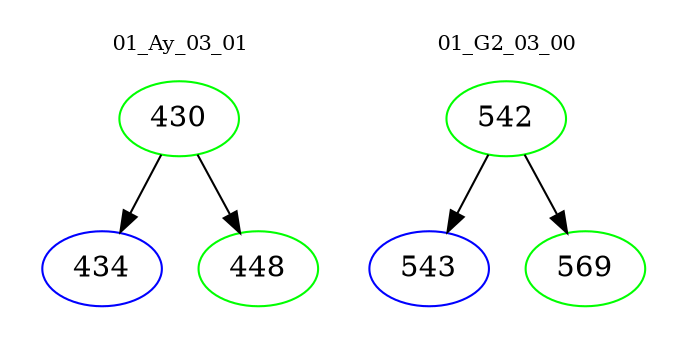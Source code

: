 digraph{
subgraph cluster_0 {
color = white
label = "01_Ay_03_01";
fontsize=10;
T0_430 [label="430", color="green"]
T0_430 -> T0_434 [color="black"]
T0_434 [label="434", color="blue"]
T0_430 -> T0_448 [color="black"]
T0_448 [label="448", color="green"]
}
subgraph cluster_1 {
color = white
label = "01_G2_03_00";
fontsize=10;
T1_542 [label="542", color="green"]
T1_542 -> T1_543 [color="black"]
T1_543 [label="543", color="blue"]
T1_542 -> T1_569 [color="black"]
T1_569 [label="569", color="green"]
}
}

